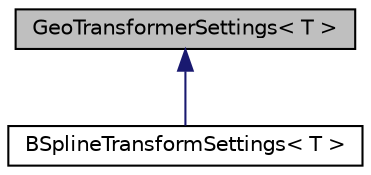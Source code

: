 digraph "GeoTransformerSettings&lt; T &gt;"
{
  edge [fontname="Helvetica",fontsize="10",labelfontname="Helvetica",labelfontsize="10"];
  node [fontname="Helvetica",fontsize="10",shape=record];
  Node0 [label="GeoTransformerSettings\< T \>",height=0.2,width=0.4,color="black", fillcolor="grey75", style="filled", fontcolor="black"];
  Node0 -> Node1 [dir="back",color="midnightblue",fontsize="10",style="solid",fontname="Helvetica"];
  Node1 [label="BSplineTransformSettings\< T \>",height=0.2,width=0.4,color="black", fillcolor="white", style="filled",URL="$classBSplineTransformSettings.html"];
}
